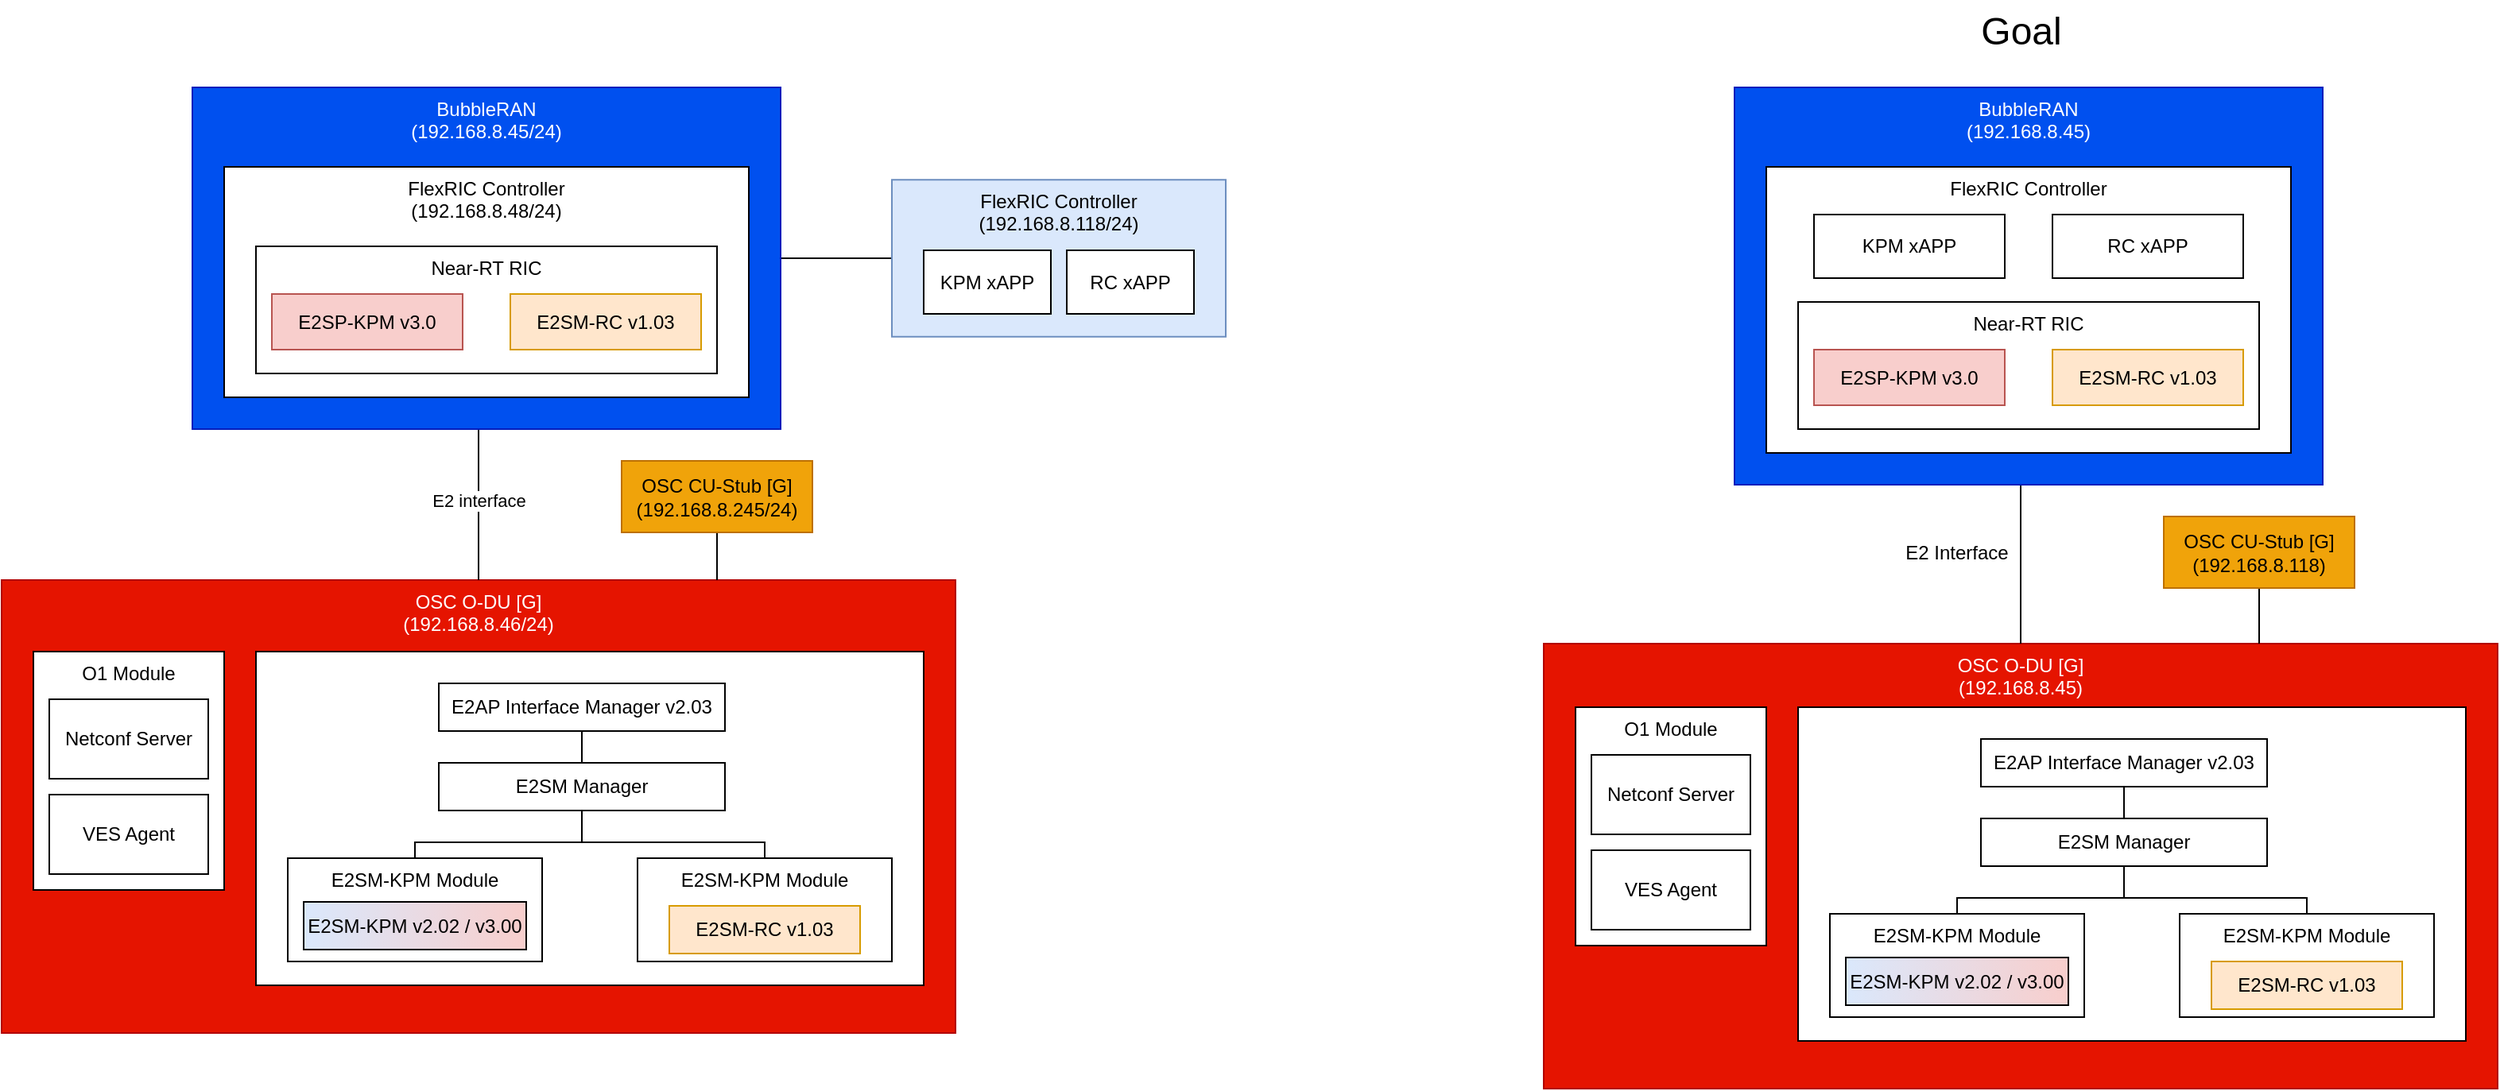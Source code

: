 <mxfile version="22.0.8" type="github" pages="4">
  <diagram name="Option 1" id="s59Q-w158SCySWScrCad">
    <mxGraphModel dx="1235" dy="685" grid="1" gridSize="10" guides="1" tooltips="1" connect="1" arrows="1" fold="1" page="1" pageScale="1" pageWidth="850" pageHeight="1100" math="0" shadow="0">
      <root>
        <mxCell id="zjvszuKnY3uwTeaeMW8j-0" />
        <mxCell id="zjvszuKnY3uwTeaeMW8j-1" parent="zjvszuKnY3uwTeaeMW8j-0" />
        <mxCell id="ih0XG9cOAy8pQyRao4BD-30" style="edgeStyle=orthogonalEdgeStyle;rounded=0;orthogonalLoop=1;jettySize=auto;html=1;entryX=1;entryY=0.5;entryDx=0;entryDy=0;endArrow=none;endFill=0;" parent="zjvszuKnY3uwTeaeMW8j-1" source="ih0XG9cOAy8pQyRao4BD-28" target="6quzkuUEPlF7q0RY0qUe-0" edge="1">
          <mxGeometry relative="1" as="geometry" />
        </mxCell>
        <mxCell id="ih0XG9cOAy8pQyRao4BD-28" value="FlexRIC Controller&lt;br&gt;(192.168.8.118/24)" style="rounded=0;whiteSpace=wrap;html=1;fillColor=#dae8fc;strokeColor=#6c8ebf;verticalAlign=top;" parent="zjvszuKnY3uwTeaeMW8j-1" vertex="1">
          <mxGeometry x="600" y="118.13" width="210" height="98.75" as="geometry" />
        </mxCell>
        <mxCell id="zjvszuKnY3uwTeaeMW8j-32" value="OSC O-DU [G]&lt;br&gt;(192.168.8.46/24)" style="rounded=0;whiteSpace=wrap;html=1;verticalAlign=top;fillColor=#e51400;fontColor=#ffffff;strokeColor=#B20000;" parent="zjvszuKnY3uwTeaeMW8j-1" vertex="1">
          <mxGeometry x="40" y="370" width="600" height="285" as="geometry" />
        </mxCell>
        <mxCell id="zjvszuKnY3uwTeaeMW8j-33" value="O1 Module" style="rounded=0;whiteSpace=wrap;html=1;verticalAlign=top;" parent="zjvszuKnY3uwTeaeMW8j-1" vertex="1">
          <mxGeometry x="60" y="415" width="120" height="150" as="geometry" />
        </mxCell>
        <mxCell id="zjvszuKnY3uwTeaeMW8j-34" value="Netconf Server" style="rounded=0;whiteSpace=wrap;html=1;" parent="zjvszuKnY3uwTeaeMW8j-1" vertex="1">
          <mxGeometry x="70" y="445" width="100" height="50" as="geometry" />
        </mxCell>
        <mxCell id="zjvszuKnY3uwTeaeMW8j-35" value="VES Agent" style="rounded=0;whiteSpace=wrap;html=1;" parent="zjvszuKnY3uwTeaeMW8j-1" vertex="1">
          <mxGeometry x="70" y="505" width="100" height="50" as="geometry" />
        </mxCell>
        <mxCell id="zjvszuKnY3uwTeaeMW8j-36" value="" style="rounded=0;whiteSpace=wrap;html=1;" parent="zjvszuKnY3uwTeaeMW8j-1" vertex="1">
          <mxGeometry x="200" y="415" width="420" height="210" as="geometry" />
        </mxCell>
        <mxCell id="zjvszuKnY3uwTeaeMW8j-37" style="edgeStyle=orthogonalEdgeStyle;rounded=0;orthogonalLoop=1;jettySize=auto;html=1;entryX=0.5;entryY=0;entryDx=0;entryDy=0;endArrow=none;endFill=0;" parent="zjvszuKnY3uwTeaeMW8j-1" source="zjvszuKnY3uwTeaeMW8j-38" target="zjvszuKnY3uwTeaeMW8j-41" edge="1">
          <mxGeometry relative="1" as="geometry" />
        </mxCell>
        <mxCell id="zjvszuKnY3uwTeaeMW8j-38" value="E2AP Interface Manager v2.03" style="rounded=0;whiteSpace=wrap;html=1;" parent="zjvszuKnY3uwTeaeMW8j-1" vertex="1">
          <mxGeometry x="315" y="435" width="180" height="30" as="geometry" />
        </mxCell>
        <mxCell id="zjvszuKnY3uwTeaeMW8j-39" style="edgeStyle=orthogonalEdgeStyle;rounded=0;orthogonalLoop=1;jettySize=auto;html=1;endArrow=none;endFill=0;" parent="zjvszuKnY3uwTeaeMW8j-1" source="zjvszuKnY3uwTeaeMW8j-41" target="zjvszuKnY3uwTeaeMW8j-43" edge="1">
          <mxGeometry relative="1" as="geometry" />
        </mxCell>
        <mxCell id="zjvszuKnY3uwTeaeMW8j-40" style="edgeStyle=orthogonalEdgeStyle;rounded=0;orthogonalLoop=1;jettySize=auto;html=1;endArrow=none;endFill=0;" parent="zjvszuKnY3uwTeaeMW8j-1" source="zjvszuKnY3uwTeaeMW8j-41" target="zjvszuKnY3uwTeaeMW8j-45" edge="1">
          <mxGeometry relative="1" as="geometry">
            <Array as="points">
              <mxPoint x="405" y="535" />
              <mxPoint x="520" y="535" />
            </Array>
          </mxGeometry>
        </mxCell>
        <mxCell id="zjvszuKnY3uwTeaeMW8j-41" value="E2SM Manager" style="rounded=0;whiteSpace=wrap;html=1;" parent="zjvszuKnY3uwTeaeMW8j-1" vertex="1">
          <mxGeometry x="315" y="485" width="180" height="30" as="geometry" />
        </mxCell>
        <mxCell id="zjvszuKnY3uwTeaeMW8j-42" value="" style="group" parent="zjvszuKnY3uwTeaeMW8j-1" vertex="1" connectable="0">
          <mxGeometry x="220" y="545" width="160" height="65" as="geometry" />
        </mxCell>
        <mxCell id="zjvszuKnY3uwTeaeMW8j-43" value="E2SM-KPM Module" style="rounded=0;whiteSpace=wrap;html=1;verticalAlign=top;" parent="zjvszuKnY3uwTeaeMW8j-42" vertex="1">
          <mxGeometry width="160" height="65" as="geometry" />
        </mxCell>
        <mxCell id="zjvszuKnY3uwTeaeMW8j-44" value="E2SM-KPM v2.02 / v3.00" style="rounded=0;whiteSpace=wrap;html=1;gradientColor=#DAE8FC;gradientDirection=west;fillColor=#F8CECC;" parent="zjvszuKnY3uwTeaeMW8j-42" vertex="1">
          <mxGeometry x="10" y="27.5" width="140" height="30" as="geometry" />
        </mxCell>
        <mxCell id="zjvszuKnY3uwTeaeMW8j-45" value="E2SM-KPM Module" style="rounded=0;whiteSpace=wrap;html=1;verticalAlign=top;" parent="zjvszuKnY3uwTeaeMW8j-1" vertex="1">
          <mxGeometry x="440" y="545" width="160" height="65" as="geometry" />
        </mxCell>
        <mxCell id="zjvszuKnY3uwTeaeMW8j-46" value="E2SM-RC v1.03" style="rounded=0;whiteSpace=wrap;html=1;fillColor=#ffe6cc;strokeColor=#d79b00;" parent="zjvszuKnY3uwTeaeMW8j-1" vertex="1">
          <mxGeometry x="460" y="575" width="120" height="30" as="geometry" />
        </mxCell>
        <mxCell id="zjvszuKnY3uwTeaeMW8j-47" style="edgeStyle=orthogonalEdgeStyle;rounded=0;orthogonalLoop=1;jettySize=auto;html=1;entryX=0.75;entryY=0;entryDx=0;entryDy=0;endArrow=none;endFill=0;" parent="zjvszuKnY3uwTeaeMW8j-1" source="zjvszuKnY3uwTeaeMW8j-48" target="zjvszuKnY3uwTeaeMW8j-32" edge="1">
          <mxGeometry relative="1" as="geometry" />
        </mxCell>
        <mxCell id="zjvszuKnY3uwTeaeMW8j-48" value="OSC CU-Stub [G]&lt;br&gt;(192.168.8.245/24)" style="rounded=0;whiteSpace=wrap;html=1;fillColor=#f0a30a;fontColor=#000000;strokeColor=#BD7000;" parent="zjvszuKnY3uwTeaeMW8j-1" vertex="1">
          <mxGeometry x="430" y="295" width="120" height="45" as="geometry" />
        </mxCell>
        <mxCell id="zjvszuKnY3uwTeaeMW8j-49" value="E2 interface" style="edgeStyle=orthogonalEdgeStyle;rounded=0;orthogonalLoop=1;jettySize=auto;html=1;endArrow=none;endFill=0;jumpStyle=arc;exitX=0.5;exitY=1;exitDx=0;exitDy=0;" parent="zjvszuKnY3uwTeaeMW8j-1" source="6quzkuUEPlF7q0RY0qUe-0" target="zjvszuKnY3uwTeaeMW8j-32" edge="1">
          <mxGeometry relative="1" as="geometry">
            <mxPoint x="340" y="275" as="sourcePoint" />
            <Array as="points">
              <mxPoint x="340" y="275" />
            </Array>
          </mxGeometry>
        </mxCell>
        <mxCell id="6quzkuUEPlF7q0RY0qUe-0" value="BubbleRAN &lt;br&gt;(192.168.8.45/24)" style="rounded=0;whiteSpace=wrap;html=1;verticalAlign=top;fillColor=#0050ef;fontColor=#ffffff;strokeColor=#001DBC;" parent="zjvszuKnY3uwTeaeMW8j-1" vertex="1">
          <mxGeometry x="160" y="60" width="370" height="215" as="geometry" />
        </mxCell>
        <mxCell id="6quzkuUEPlF7q0RY0qUe-1" value="FlexRIC Controller &lt;br&gt;(192.168.8.48/24)" style="rounded=0;whiteSpace=wrap;html=1;verticalAlign=top;" parent="zjvszuKnY3uwTeaeMW8j-1" vertex="1">
          <mxGeometry x="180" y="110" width="330" height="145" as="geometry" />
        </mxCell>
        <mxCell id="6quzkuUEPlF7q0RY0qUe-2" value="KPM xAPP" style="rounded=0;whiteSpace=wrap;html=1;" parent="zjvszuKnY3uwTeaeMW8j-1" vertex="1">
          <mxGeometry x="620" y="162.5" width="80" height="40" as="geometry" />
        </mxCell>
        <mxCell id="6quzkuUEPlF7q0RY0qUe-3" value="RC xAPP" style="rounded=0;whiteSpace=wrap;html=1;" parent="zjvszuKnY3uwTeaeMW8j-1" vertex="1">
          <mxGeometry x="710" y="162.5" width="80" height="40" as="geometry" />
        </mxCell>
        <mxCell id="6quzkuUEPlF7q0RY0qUe-4" value="Near-RT RIC" style="rounded=0;whiteSpace=wrap;html=1;verticalAlign=top;" parent="zjvszuKnY3uwTeaeMW8j-1" vertex="1">
          <mxGeometry x="200" y="160" width="290" height="80" as="geometry" />
        </mxCell>
        <mxCell id="6quzkuUEPlF7q0RY0qUe-5" value="E2SP-KPM v3.0" style="rounded=0;whiteSpace=wrap;html=1;fillColor=#f8cecc;strokeColor=#b85450;" parent="zjvszuKnY3uwTeaeMW8j-1" vertex="1">
          <mxGeometry x="210" y="190" width="120" height="35" as="geometry" />
        </mxCell>
        <mxCell id="6quzkuUEPlF7q0RY0qUe-6" value="E2SM-RC v1.03" style="rounded=0;whiteSpace=wrap;html=1;fillColor=#ffe6cc;strokeColor=#d79b00;" parent="zjvszuKnY3uwTeaeMW8j-1" vertex="1">
          <mxGeometry x="360" y="190" width="120" height="35" as="geometry" />
        </mxCell>
        <mxCell id="6quzkuUEPlF7q0RY0qUe-7" style="edgeStyle=orthogonalEdgeStyle;rounded=0;orthogonalLoop=1;jettySize=auto;html=1;exitX=0.5;exitY=1;exitDx=0;exitDy=0;" parent="zjvszuKnY3uwTeaeMW8j-1" source="6quzkuUEPlF7q0RY0qUe-1" target="6quzkuUEPlF7q0RY0qUe-1" edge="1">
          <mxGeometry relative="1" as="geometry" />
        </mxCell>
        <mxCell id="ih0XG9cOAy8pQyRao4BD-0" value="OSC O-DU [G]&lt;br&gt;(192.168.8.45)" style="rounded=0;whiteSpace=wrap;html=1;verticalAlign=top;fillColor=#e51400;fontColor=#ffffff;strokeColor=#B20000;" parent="zjvszuKnY3uwTeaeMW8j-1" vertex="1">
          <mxGeometry x="1010" y="410" width="600" height="280" as="geometry" />
        </mxCell>
        <mxCell id="ih0XG9cOAy8pQyRao4BD-1" value="O1 Module" style="rounded=0;whiteSpace=wrap;html=1;verticalAlign=top;" parent="zjvszuKnY3uwTeaeMW8j-1" vertex="1">
          <mxGeometry x="1030" y="450" width="120" height="150" as="geometry" />
        </mxCell>
        <mxCell id="ih0XG9cOAy8pQyRao4BD-2" value="Netconf Server" style="rounded=0;whiteSpace=wrap;html=1;" parent="zjvszuKnY3uwTeaeMW8j-1" vertex="1">
          <mxGeometry x="1040" y="480" width="100" height="50" as="geometry" />
        </mxCell>
        <mxCell id="ih0XG9cOAy8pQyRao4BD-3" value="VES Agent" style="rounded=0;whiteSpace=wrap;html=1;" parent="zjvszuKnY3uwTeaeMW8j-1" vertex="1">
          <mxGeometry x="1040" y="540" width="100" height="50" as="geometry" />
        </mxCell>
        <mxCell id="ih0XG9cOAy8pQyRao4BD-4" value="" style="rounded=0;whiteSpace=wrap;html=1;" parent="zjvszuKnY3uwTeaeMW8j-1" vertex="1">
          <mxGeometry x="1170" y="450" width="420" height="210" as="geometry" />
        </mxCell>
        <mxCell id="ih0XG9cOAy8pQyRao4BD-5" style="edgeStyle=orthogonalEdgeStyle;rounded=0;orthogonalLoop=1;jettySize=auto;html=1;entryX=0.5;entryY=0;entryDx=0;entryDy=0;endArrow=none;endFill=0;" parent="zjvszuKnY3uwTeaeMW8j-1" source="ih0XG9cOAy8pQyRao4BD-6" target="ih0XG9cOAy8pQyRao4BD-9" edge="1">
          <mxGeometry relative="1" as="geometry" />
        </mxCell>
        <mxCell id="ih0XG9cOAy8pQyRao4BD-6" value="E2AP Interface Manager v2.03" style="rounded=0;whiteSpace=wrap;html=1;" parent="zjvszuKnY3uwTeaeMW8j-1" vertex="1">
          <mxGeometry x="1285" y="470" width="180" height="30" as="geometry" />
        </mxCell>
        <mxCell id="ih0XG9cOAy8pQyRao4BD-7" style="edgeStyle=orthogonalEdgeStyle;rounded=0;orthogonalLoop=1;jettySize=auto;html=1;endArrow=none;endFill=0;" parent="zjvszuKnY3uwTeaeMW8j-1" source="ih0XG9cOAy8pQyRao4BD-9" target="ih0XG9cOAy8pQyRao4BD-11" edge="1">
          <mxGeometry relative="1" as="geometry" />
        </mxCell>
        <mxCell id="ih0XG9cOAy8pQyRao4BD-8" style="edgeStyle=orthogonalEdgeStyle;rounded=0;orthogonalLoop=1;jettySize=auto;html=1;endArrow=none;endFill=0;" parent="zjvszuKnY3uwTeaeMW8j-1" source="ih0XG9cOAy8pQyRao4BD-9" target="ih0XG9cOAy8pQyRao4BD-13" edge="1">
          <mxGeometry relative="1" as="geometry">
            <Array as="points">
              <mxPoint x="1375" y="570" />
              <mxPoint x="1490" y="570" />
            </Array>
          </mxGeometry>
        </mxCell>
        <mxCell id="ih0XG9cOAy8pQyRao4BD-9" value="E2SM Manager" style="rounded=0;whiteSpace=wrap;html=1;" parent="zjvszuKnY3uwTeaeMW8j-1" vertex="1">
          <mxGeometry x="1285" y="520" width="180" height="30" as="geometry" />
        </mxCell>
        <mxCell id="ih0XG9cOAy8pQyRao4BD-10" value="" style="group" parent="zjvszuKnY3uwTeaeMW8j-1" vertex="1" connectable="0">
          <mxGeometry x="1190" y="580" width="160" height="65" as="geometry" />
        </mxCell>
        <mxCell id="ih0XG9cOAy8pQyRao4BD-11" value="E2SM-KPM Module" style="rounded=0;whiteSpace=wrap;html=1;verticalAlign=top;" parent="ih0XG9cOAy8pQyRao4BD-10" vertex="1">
          <mxGeometry width="160" height="65" as="geometry" />
        </mxCell>
        <mxCell id="ih0XG9cOAy8pQyRao4BD-12" value="E2SM-KPM v2.02 / v3.00" style="rounded=0;whiteSpace=wrap;html=1;gradientColor=#DAE8FC;gradientDirection=west;fillColor=#F8CECC;" parent="ih0XG9cOAy8pQyRao4BD-10" vertex="1">
          <mxGeometry x="10" y="27.5" width="140" height="30" as="geometry" />
        </mxCell>
        <mxCell id="ih0XG9cOAy8pQyRao4BD-13" value="E2SM-KPM Module" style="rounded=0;whiteSpace=wrap;html=1;verticalAlign=top;" parent="zjvszuKnY3uwTeaeMW8j-1" vertex="1">
          <mxGeometry x="1410" y="580" width="160" height="65" as="geometry" />
        </mxCell>
        <mxCell id="ih0XG9cOAy8pQyRao4BD-14" value="E2SM-RC v1.03" style="rounded=0;whiteSpace=wrap;html=1;fillColor=#ffe6cc;strokeColor=#d79b00;" parent="zjvszuKnY3uwTeaeMW8j-1" vertex="1">
          <mxGeometry x="1430" y="610" width="120" height="30" as="geometry" />
        </mxCell>
        <mxCell id="ih0XG9cOAy8pQyRao4BD-15" style="edgeStyle=orthogonalEdgeStyle;rounded=0;orthogonalLoop=1;jettySize=auto;html=1;entryX=0.75;entryY=0;entryDx=0;entryDy=0;endArrow=none;endFill=0;" parent="zjvszuKnY3uwTeaeMW8j-1" source="ih0XG9cOAy8pQyRao4BD-16" target="ih0XG9cOAy8pQyRao4BD-0" edge="1">
          <mxGeometry relative="1" as="geometry" />
        </mxCell>
        <mxCell id="ih0XG9cOAy8pQyRao4BD-16" value="OSC CU-Stub [G]&lt;br&gt;(192.168.8.118)" style="rounded=0;whiteSpace=wrap;html=1;fillColor=#f0a30a;fontColor=#000000;strokeColor=#BD7000;" parent="zjvszuKnY3uwTeaeMW8j-1" vertex="1">
          <mxGeometry x="1400" y="330" width="120" height="45" as="geometry" />
        </mxCell>
        <mxCell id="ih0XG9cOAy8pQyRao4BD-17" style="edgeStyle=orthogonalEdgeStyle;rounded=0;orthogonalLoop=1;jettySize=auto;html=1;endArrow=none;endFill=0;jumpStyle=arc;exitX=0.5;exitY=1;exitDx=0;exitDy=0;" parent="zjvszuKnY3uwTeaeMW8j-1" source="ih0XG9cOAy8pQyRao4BD-19" target="ih0XG9cOAy8pQyRao4BD-0" edge="1">
          <mxGeometry relative="1" as="geometry">
            <mxPoint x="1310" y="310" as="sourcePoint" />
            <Array as="points">
              <mxPoint x="1310" y="310" />
            </Array>
          </mxGeometry>
        </mxCell>
        <mxCell id="ih0XG9cOAy8pQyRao4BD-18" value="E2 Interface" style="text;html=1;strokeColor=none;fillColor=none;align=center;verticalAlign=middle;whiteSpace=wrap;rounded=0;" parent="zjvszuKnY3uwTeaeMW8j-1" vertex="1">
          <mxGeometry x="1215" y="337.5" width="110" height="30" as="geometry" />
        </mxCell>
        <mxCell id="ih0XG9cOAy8pQyRao4BD-19" value="BubbleRAN&lt;br&gt;(192.168.8.45)" style="rounded=0;whiteSpace=wrap;html=1;verticalAlign=top;fillColor=#0050ef;fontColor=#ffffff;strokeColor=#001DBC;" parent="zjvszuKnY3uwTeaeMW8j-1" vertex="1">
          <mxGeometry x="1130" y="60" width="370" height="250" as="geometry" />
        </mxCell>
        <mxCell id="ih0XG9cOAy8pQyRao4BD-20" value="FlexRIC Controller" style="rounded=0;whiteSpace=wrap;html=1;verticalAlign=top;" parent="zjvszuKnY3uwTeaeMW8j-1" vertex="1">
          <mxGeometry x="1150" y="110" width="330" height="180" as="geometry" />
        </mxCell>
        <mxCell id="ih0XG9cOAy8pQyRao4BD-21" value="KPM xAPP" style="rounded=0;whiteSpace=wrap;html=1;" parent="zjvszuKnY3uwTeaeMW8j-1" vertex="1">
          <mxGeometry x="1180" y="140" width="120" height="40" as="geometry" />
        </mxCell>
        <mxCell id="ih0XG9cOAy8pQyRao4BD-22" value="RC xAPP" style="rounded=0;whiteSpace=wrap;html=1;" parent="zjvszuKnY3uwTeaeMW8j-1" vertex="1">
          <mxGeometry x="1330" y="140" width="120" height="40" as="geometry" />
        </mxCell>
        <mxCell id="ih0XG9cOAy8pQyRao4BD-23" value="Near-RT RIC" style="rounded=0;whiteSpace=wrap;html=1;verticalAlign=top;" parent="zjvszuKnY3uwTeaeMW8j-1" vertex="1">
          <mxGeometry x="1170" y="195" width="290" height="80" as="geometry" />
        </mxCell>
        <mxCell id="ih0XG9cOAy8pQyRao4BD-24" value="E2SP-KPM v3.0" style="rounded=0;whiteSpace=wrap;html=1;fillColor=#f8cecc;strokeColor=#b85450;" parent="zjvszuKnY3uwTeaeMW8j-1" vertex="1">
          <mxGeometry x="1180" y="225" width="120" height="35" as="geometry" />
        </mxCell>
        <mxCell id="ih0XG9cOAy8pQyRao4BD-25" value="E2SM-RC v1.03" style="rounded=0;whiteSpace=wrap;html=1;fillColor=#ffe6cc;strokeColor=#d79b00;" parent="zjvszuKnY3uwTeaeMW8j-1" vertex="1">
          <mxGeometry x="1330" y="225" width="120" height="35" as="geometry" />
        </mxCell>
        <mxCell id="ih0XG9cOAy8pQyRao4BD-26" style="edgeStyle=orthogonalEdgeStyle;rounded=0;orthogonalLoop=1;jettySize=auto;html=1;exitX=0.5;exitY=1;exitDx=0;exitDy=0;" parent="zjvszuKnY3uwTeaeMW8j-1" source="ih0XG9cOAy8pQyRao4BD-20" target="ih0XG9cOAy8pQyRao4BD-20" edge="1">
          <mxGeometry relative="1" as="geometry" />
        </mxCell>
        <mxCell id="ih0XG9cOAy8pQyRao4BD-27" value="&lt;font style=&quot;font-size: 24px;&quot;&gt;Goal&lt;/font&gt;" style="text;html=1;align=center;verticalAlign=middle;resizable=0;points=[];autosize=1;strokeColor=none;fillColor=none;" parent="zjvszuKnY3uwTeaeMW8j-1" vertex="1">
          <mxGeometry x="1275" y="5" width="70" height="40" as="geometry" />
        </mxCell>
      </root>
    </mxGraphModel>
  </diagram>
  <diagram name="Option 2" id="tCfgE7BR6PGSNtpNqZTy">
    <mxGraphModel dx="1247" dy="665" grid="1" gridSize="10" guides="1" tooltips="1" connect="1" arrows="1" fold="1" page="1" pageScale="1" pageWidth="850" pageHeight="1100" math="0" shadow="0">
      <root>
        <mxCell id="4ySPWQuoWYqf-f-CI60a-0" />
        <mxCell id="4ySPWQuoWYqf-f-CI60a-1" parent="4ySPWQuoWYqf-f-CI60a-0" />
        <mxCell id="4ySPWQuoWYqf-f-CI60a-2" value="OAI gNB" style="rounded=0;whiteSpace=wrap;html=1;verticalAlign=top;" vertex="1" parent="4ySPWQuoWYqf-f-CI60a-1">
          <mxGeometry x="285" y="380" width="150" height="190" as="geometry" />
        </mxCell>
        <mxCell id="4ySPWQuoWYqf-f-CI60a-3" style="edgeStyle=orthogonalEdgeStyle;rounded=0;orthogonalLoop=1;jettySize=auto;html=1;endArrow=none;endFill=0;" edge="1" parent="4ySPWQuoWYqf-f-CI60a-1" source="4ySPWQuoWYqf-f-CI60a-4" target="4ySPWQuoWYqf-f-CI60a-5">
          <mxGeometry relative="1" as="geometry" />
        </mxCell>
        <mxCell id="4ySPWQuoWYqf-f-CI60a-4" value="OAI DU" style="rounded=0;whiteSpace=wrap;html=1;" vertex="1" parent="4ySPWQuoWYqf-f-CI60a-1">
          <mxGeometry x="300" y="490" width="120" height="60" as="geometry" />
        </mxCell>
        <mxCell id="4ySPWQuoWYqf-f-CI60a-5" value="OAI CU" style="rounded=0;whiteSpace=wrap;html=1;" vertex="1" parent="4ySPWQuoWYqf-f-CI60a-1">
          <mxGeometry x="300" y="410" width="120" height="60" as="geometry" />
        </mxCell>
        <mxCell id="4ySPWQuoWYqf-f-CI60a-7" style="edgeStyle=orthogonalEdgeStyle;rounded=0;orthogonalLoop=1;jettySize=auto;html=1;endArrow=none;endFill=0;jumpStyle=arc;" edge="1" parent="4ySPWQuoWYqf-f-CI60a-1" source="4ySPWQuoWYqf-f-CI60a-8" target="4ySPWQuoWYqf-f-CI60a-2">
          <mxGeometry relative="1" as="geometry">
            <Array as="points">
              <mxPoint x="360" y="300" />
              <mxPoint x="360" y="300" />
            </Array>
          </mxGeometry>
        </mxCell>
        <mxCell id="4ySPWQuoWYqf-f-CI60a-8" value="OSC Near-RT RIC [F]" style="rounded=0;whiteSpace=wrap;html=1;verticalAlign=top;fillColor=#fff2cc;strokeColor=#d6b656;" vertex="1" parent="4ySPWQuoWYqf-f-CI60a-1">
          <mxGeometry x="50" y="80" width="620" height="230" as="geometry" />
        </mxCell>
        <mxCell id="4ySPWQuoWYqf-f-CI60a-9" value="Slice xApp" style="rounded=0;whiteSpace=wrap;html=1;verticalAlign=top;" vertex="1" parent="4ySPWQuoWYqf-f-CI60a-1">
          <mxGeometry x="370" y="120" width="130" height="80" as="geometry" />
        </mxCell>
        <mxCell id="4ySPWQuoWYqf-f-CI60a-10" value="" style="group" vertex="1" connectable="0" parent="4ySPWQuoWYqf-f-CI60a-1">
          <mxGeometry x="70" y="120" width="130" height="80" as="geometry" />
        </mxCell>
        <mxCell id="4ySPWQuoWYqf-f-CI60a-11" value="KPIMON-GO xApp" style="rounded=0;whiteSpace=wrap;html=1;verticalAlign=top;" vertex="1" parent="4ySPWQuoWYqf-f-CI60a-10">
          <mxGeometry width="130" height="80" as="geometry" />
        </mxCell>
        <mxCell id="4ySPWQuoWYqf-f-CI60a-12" value="E2SP-KPM v2.02" style="rounded=0;whiteSpace=wrap;html=1;fillColor=#dae8fc;strokeColor=#6c8ebf;" vertex="1" parent="4ySPWQuoWYqf-f-CI60a-10">
          <mxGeometry x="5" y="30" width="120" height="40" as="geometry" />
        </mxCell>
        <mxCell id="4ySPWQuoWYqf-f-CI60a-13" value="" style="group" vertex="1" connectable="0" parent="4ySPWQuoWYqf-f-CI60a-1">
          <mxGeometry x="220" y="120" width="130" height="80" as="geometry" />
        </mxCell>
        <mxCell id="4ySPWQuoWYqf-f-CI60a-14" value="KPM xApp" style="rounded=0;whiteSpace=wrap;html=1;verticalAlign=top;" vertex="1" parent="4ySPWQuoWYqf-f-CI60a-13">
          <mxGeometry width="130" height="80" as="geometry" />
        </mxCell>
        <mxCell id="4ySPWQuoWYqf-f-CI60a-15" value="E2SP-KPM v2.02" style="rounded=0;whiteSpace=wrap;html=1;fillColor=#dae8fc;strokeColor=#6c8ebf;" vertex="1" parent="4ySPWQuoWYqf-f-CI60a-13">
          <mxGeometry x="5" y="30" width="120" height="40" as="geometry" />
        </mxCell>
        <mxCell id="4ySPWQuoWYqf-f-CI60a-16" value="" style="group" vertex="1" connectable="0" parent="4ySPWQuoWYqf-f-CI60a-1">
          <mxGeometry x="520" y="120" width="130" height="80" as="geometry" />
        </mxCell>
        <mxCell id="4ySPWQuoWYqf-f-CI60a-17" value="RC xApp" style="rounded=0;whiteSpace=wrap;html=1;verticalAlign=top;" vertex="1" parent="4ySPWQuoWYqf-f-CI60a-16">
          <mxGeometry width="130" height="80" as="geometry" />
        </mxCell>
        <mxCell id="4ySPWQuoWYqf-f-CI60a-18" value="E2SM-RC v1.03" style="rounded=0;whiteSpace=wrap;html=1;fillColor=#ffe6cc;strokeColor=#d79b00;" vertex="1" parent="4ySPWQuoWYqf-f-CI60a-16">
          <mxGeometry x="5" y="30" width="120" height="40" as="geometry" />
        </mxCell>
        <mxCell id="4ySPWQuoWYqf-f-CI60a-26" value="Near-RT RIC Platform" style="rounded=0;whiteSpace=wrap;html=1;verticalAlign=top;" vertex="1" parent="4ySPWQuoWYqf-f-CI60a-1">
          <mxGeometry x="70" y="230" width="580" height="60" as="geometry" />
        </mxCell>
        <mxCell id="4ySPWQuoWYqf-f-CI60a-27" value="InfluxDB" style="rounded=0;whiteSpace=wrap;html=1;" vertex="1" parent="4ySPWQuoWYqf-f-CI60a-1">
          <mxGeometry x="95" y="240" width="80" height="40" as="geometry" />
        </mxCell>
        <mxCell id="4ySPWQuoWYqf-f-CI60a-28" style="edgeStyle=orthogonalEdgeStyle;rounded=0;orthogonalLoop=1;jettySize=auto;html=1;entryX=0.112;entryY=0.01;entryDx=0;entryDy=0;entryPerimeter=0;endArrow=none;endFill=0;" edge="1" parent="4ySPWQuoWYqf-f-CI60a-1" source="4ySPWQuoWYqf-f-CI60a-11" target="4ySPWQuoWYqf-f-CI60a-26">
          <mxGeometry relative="1" as="geometry" />
        </mxCell>
        <mxCell id="4ySPWQuoWYqf-f-CI60a-29" style="edgeStyle=orthogonalEdgeStyle;rounded=0;orthogonalLoop=1;jettySize=auto;html=1;entryX=0.371;entryY=0.004;entryDx=0;entryDy=0;entryPerimeter=0;endArrow=none;endFill=0;" edge="1" parent="4ySPWQuoWYqf-f-CI60a-1" source="4ySPWQuoWYqf-f-CI60a-14" target="4ySPWQuoWYqf-f-CI60a-26">
          <mxGeometry relative="1" as="geometry">
            <Array as="points" />
          </mxGeometry>
        </mxCell>
        <mxCell id="4ySPWQuoWYqf-f-CI60a-30" style="edgeStyle=orthogonalEdgeStyle;rounded=0;orthogonalLoop=1;jettySize=auto;html=1;endArrow=none;endFill=0;" edge="1" parent="4ySPWQuoWYqf-f-CI60a-1" source="4ySPWQuoWYqf-f-CI60a-9">
          <mxGeometry relative="1" as="geometry">
            <mxPoint x="435" y="230" as="targetPoint" />
            <Array as="points">
              <mxPoint x="435" y="230" />
            </Array>
          </mxGeometry>
        </mxCell>
        <mxCell id="4ySPWQuoWYqf-f-CI60a-31" style="edgeStyle=orthogonalEdgeStyle;rounded=0;orthogonalLoop=1;jettySize=auto;html=1;entryX=0.888;entryY=-0.008;entryDx=0;entryDy=0;entryPerimeter=0;endArrow=none;endFill=0;" edge="1" parent="4ySPWQuoWYqf-f-CI60a-1" source="4ySPWQuoWYqf-f-CI60a-17" target="4ySPWQuoWYqf-f-CI60a-26">
          <mxGeometry relative="1" as="geometry" />
        </mxCell>
        <mxCell id="4ySPWQuoWYqf-f-CI60a-47" style="edgeStyle=orthogonalEdgeStyle;rounded=0;orthogonalLoop=1;jettySize=auto;html=1;entryX=0.75;entryY=0;entryDx=0;entryDy=0;endArrow=none;endFill=0;" edge="1" parent="4ySPWQuoWYqf-f-CI60a-1" source="4ySPWQuoWYqf-f-CI60a-48">
          <mxGeometry relative="1" as="geometry">
            <mxPoint x="515" y="445" as="targetPoint" />
          </mxGeometry>
        </mxCell>
        <mxCell id="4ySPWQuoWYqf-f-CI60a-50" value="E2 Interface" style="text;html=1;strokeColor=none;fillColor=none;align=center;verticalAlign=middle;whiteSpace=wrap;rounded=0;" vertex="1" parent="4ySPWQuoWYqf-f-CI60a-1">
          <mxGeometry x="340" y="335" width="110" height="30" as="geometry" />
        </mxCell>
      </root>
    </mxGraphModel>
  </diagram>
  <diagram name="Final Goal" id="gCN4o6Veg4n1kq5N-5kR">
    <mxGraphModel dx="1434" dy="765" grid="1" gridSize="10" guides="1" tooltips="1" connect="1" arrows="1" fold="1" page="1" pageScale="1" pageWidth="850" pageHeight="1100" math="0" shadow="0">
      <root>
        <mxCell id="0" />
        <mxCell id="1" parent="0" />
        <mxCell id="XRGXcyckAtTecOZa3kos-3" value="OAI gNB" style="rounded=0;whiteSpace=wrap;html=1;verticalAlign=top;" parent="1" vertex="1">
          <mxGeometry x="830" y="440" width="150" height="210" as="geometry" />
        </mxCell>
        <mxCell id="XRGXcyckAtTecOZa3kos-4" style="edgeStyle=orthogonalEdgeStyle;rounded=0;orthogonalLoop=1;jettySize=auto;html=1;endArrow=none;endFill=0;" parent="1" source="XRGXcyckAtTecOZa3kos-1" target="XRGXcyckAtTecOZa3kos-2" edge="1">
          <mxGeometry relative="1" as="geometry" />
        </mxCell>
        <mxCell id="XRGXcyckAtTecOZa3kos-1" value="OAI DU" style="rounded=0;whiteSpace=wrap;html=1;" parent="1" vertex="1">
          <mxGeometry x="845" y="570" width="120" height="60" as="geometry" />
        </mxCell>
        <mxCell id="XRGXcyckAtTecOZa3kos-2" value="OAI CU" style="rounded=0;whiteSpace=wrap;html=1;" parent="1" vertex="1">
          <mxGeometry x="845" y="480" width="120" height="60" as="geometry" />
        </mxCell>
        <mxCell id="1UXzM20nikgGf2zpWay3-17" style="edgeStyle=orthogonalEdgeStyle;rounded=0;orthogonalLoop=1;jettySize=auto;html=1;endArrow=none;endFill=0;" parent="1" source="3vOwqqGTulnoMyiWmg79-8" target="3vOwqqGTulnoMyiWmg79-29" edge="1">
          <mxGeometry relative="1" as="geometry" />
        </mxCell>
        <mxCell id="1UXzM20nikgGf2zpWay3-21" style="edgeStyle=orthogonalEdgeStyle;rounded=0;orthogonalLoop=1;jettySize=auto;html=1;endArrow=none;endFill=0;jumpStyle=arc;" parent="1" source="3vOwqqGTulnoMyiWmg79-8" target="XRGXcyckAtTecOZa3kos-3" edge="1">
          <mxGeometry relative="1" as="geometry">
            <Array as="points">
              <mxPoint x="690" y="195" />
              <mxPoint x="690" y="360" />
              <mxPoint x="905" y="360" />
            </Array>
          </mxGeometry>
        </mxCell>
        <mxCell id="3vOwqqGTulnoMyiWmg79-8" value="OSC Near-RT RIC [F]" style="rounded=0;whiteSpace=wrap;html=1;verticalAlign=top;fillColor=#fff2cc;strokeColor=#d6b656;" parent="1" vertex="1">
          <mxGeometry x="50" y="40" width="620" height="230" as="geometry" />
        </mxCell>
        <mxCell id="3vOwqqGTulnoMyiWmg79-13" value="Slice xApp" style="rounded=0;whiteSpace=wrap;html=1;verticalAlign=top;" parent="1" vertex="1">
          <mxGeometry x="370" y="80" width="130" height="80" as="geometry" />
        </mxCell>
        <mxCell id="3vOwqqGTulnoMyiWmg79-16" value="" style="group" parent="1" vertex="1" connectable="0">
          <mxGeometry x="70" y="80" width="130" height="80" as="geometry" />
        </mxCell>
        <mxCell id="3vOwqqGTulnoMyiWmg79-9" value="KPIMON-GO xApp" style="rounded=0;whiteSpace=wrap;html=1;verticalAlign=top;" parent="3vOwqqGTulnoMyiWmg79-16" vertex="1">
          <mxGeometry width="130" height="80" as="geometry" />
        </mxCell>
        <mxCell id="3vOwqqGTulnoMyiWmg79-10" value="E2SP-KPM v2.02" style="rounded=0;whiteSpace=wrap;html=1;fillColor=#dae8fc;strokeColor=#6c8ebf;" parent="3vOwqqGTulnoMyiWmg79-16" vertex="1">
          <mxGeometry x="5" y="30" width="120" height="40" as="geometry" />
        </mxCell>
        <mxCell id="3vOwqqGTulnoMyiWmg79-17" value="" style="group" parent="1" vertex="1" connectable="0">
          <mxGeometry x="220" y="80" width="130" height="80" as="geometry" />
        </mxCell>
        <mxCell id="3vOwqqGTulnoMyiWmg79-11" value="KPM xApp" style="rounded=0;whiteSpace=wrap;html=1;verticalAlign=top;" parent="3vOwqqGTulnoMyiWmg79-17" vertex="1">
          <mxGeometry width="130" height="80" as="geometry" />
        </mxCell>
        <mxCell id="3vOwqqGTulnoMyiWmg79-12" value="E2SP-KPM v2.02" style="rounded=0;whiteSpace=wrap;html=1;fillColor=#dae8fc;strokeColor=#6c8ebf;" parent="3vOwqqGTulnoMyiWmg79-17" vertex="1">
          <mxGeometry x="5" y="30" width="120" height="40" as="geometry" />
        </mxCell>
        <mxCell id="3vOwqqGTulnoMyiWmg79-18" value="" style="group" parent="1" vertex="1" connectable="0">
          <mxGeometry x="520" y="80" width="130" height="80" as="geometry" />
        </mxCell>
        <mxCell id="3vOwqqGTulnoMyiWmg79-14" value="RC xApp" style="rounded=0;whiteSpace=wrap;html=1;verticalAlign=top;" parent="3vOwqqGTulnoMyiWmg79-18" vertex="1">
          <mxGeometry width="130" height="80" as="geometry" />
        </mxCell>
        <mxCell id="3vOwqqGTulnoMyiWmg79-15" value="E2SM-RC v1.03" style="rounded=0;whiteSpace=wrap;html=1;fillColor=#ffe6cc;strokeColor=#d79b00;" parent="3vOwqqGTulnoMyiWmg79-18" vertex="1">
          <mxGeometry x="5" y="30" width="120" height="40" as="geometry" />
        </mxCell>
        <mxCell id="3vOwqqGTulnoMyiWmg79-20" value="Near-RT RIC Platform" style="rounded=0;whiteSpace=wrap;html=1;verticalAlign=top;" parent="1" vertex="1">
          <mxGeometry x="70" y="190" width="580" height="60" as="geometry" />
        </mxCell>
        <mxCell id="3vOwqqGTulnoMyiWmg79-21" value="InfluxDB" style="rounded=0;whiteSpace=wrap;html=1;" parent="1" vertex="1">
          <mxGeometry x="95" y="200" width="80" height="40" as="geometry" />
        </mxCell>
        <mxCell id="3vOwqqGTulnoMyiWmg79-22" style="edgeStyle=orthogonalEdgeStyle;rounded=0;orthogonalLoop=1;jettySize=auto;html=1;entryX=0.112;entryY=0.01;entryDx=0;entryDy=0;entryPerimeter=0;endArrow=none;endFill=0;" parent="1" source="3vOwqqGTulnoMyiWmg79-9" target="3vOwqqGTulnoMyiWmg79-20" edge="1">
          <mxGeometry relative="1" as="geometry" />
        </mxCell>
        <mxCell id="3vOwqqGTulnoMyiWmg79-25" style="edgeStyle=orthogonalEdgeStyle;rounded=0;orthogonalLoop=1;jettySize=auto;html=1;entryX=0.371;entryY=0.004;entryDx=0;entryDy=0;entryPerimeter=0;endArrow=none;endFill=0;" parent="1" source="3vOwqqGTulnoMyiWmg79-11" target="3vOwqqGTulnoMyiWmg79-20" edge="1">
          <mxGeometry relative="1" as="geometry">
            <Array as="points" />
          </mxGeometry>
        </mxCell>
        <mxCell id="3vOwqqGTulnoMyiWmg79-26" style="edgeStyle=orthogonalEdgeStyle;rounded=0;orthogonalLoop=1;jettySize=auto;html=1;endArrow=none;endFill=0;" parent="1" source="3vOwqqGTulnoMyiWmg79-13" edge="1">
          <mxGeometry relative="1" as="geometry">
            <mxPoint x="435" y="190" as="targetPoint" />
            <Array as="points">
              <mxPoint x="435" y="190" />
            </Array>
          </mxGeometry>
        </mxCell>
        <mxCell id="3vOwqqGTulnoMyiWmg79-28" style="edgeStyle=orthogonalEdgeStyle;rounded=0;orthogonalLoop=1;jettySize=auto;html=1;entryX=0.888;entryY=-0.008;entryDx=0;entryDy=0;entryPerimeter=0;endArrow=none;endFill=0;" parent="1" source="3vOwqqGTulnoMyiWmg79-14" target="3vOwqqGTulnoMyiWmg79-20" edge="1">
          <mxGeometry relative="1" as="geometry" />
        </mxCell>
        <mxCell id="3vOwqqGTulnoMyiWmg79-29" value="OSC O-DU [G]" style="rounded=0;whiteSpace=wrap;html=1;verticalAlign=top;fillColor=#e51400;fontColor=#ffffff;strokeColor=#B20000;" parent="1" vertex="1">
          <mxGeometry x="50" y="390" width="620" height="280" as="geometry" />
        </mxCell>
        <mxCell id="3vOwqqGTulnoMyiWmg79-30" value="O1 Module" style="rounded=0;whiteSpace=wrap;html=1;verticalAlign=top;" parent="1" vertex="1">
          <mxGeometry x="70" y="430" width="120" height="150" as="geometry" />
        </mxCell>
        <mxCell id="3vOwqqGTulnoMyiWmg79-31" value="Netconf Server" style="rounded=0;whiteSpace=wrap;html=1;" parent="1" vertex="1">
          <mxGeometry x="80" y="460" width="100" height="50" as="geometry" />
        </mxCell>
        <mxCell id="3vOwqqGTulnoMyiWmg79-32" value="VES Agent" style="rounded=0;whiteSpace=wrap;html=1;" parent="1" vertex="1">
          <mxGeometry x="80" y="520" width="100" height="50" as="geometry" />
        </mxCell>
        <mxCell id="3vOwqqGTulnoMyiWmg79-33" value="" style="rounded=0;whiteSpace=wrap;html=1;" parent="1" vertex="1">
          <mxGeometry x="220" y="430" width="420" height="210" as="geometry" />
        </mxCell>
        <mxCell id="1UXzM20nikgGf2zpWay3-13" style="edgeStyle=orthogonalEdgeStyle;rounded=0;orthogonalLoop=1;jettySize=auto;html=1;entryX=0.5;entryY=0;entryDx=0;entryDy=0;endArrow=none;endFill=0;" parent="1" source="3vOwqqGTulnoMyiWmg79-34" target="1UXzM20nikgGf2zpWay3-1" edge="1">
          <mxGeometry relative="1" as="geometry" />
        </mxCell>
        <mxCell id="3vOwqqGTulnoMyiWmg79-34" value="E2AP Interface Manager v2.03" style="rounded=0;whiteSpace=wrap;html=1;" parent="1" vertex="1">
          <mxGeometry x="335" y="450" width="180" height="30" as="geometry" />
        </mxCell>
        <mxCell id="1UXzM20nikgGf2zpWay3-14" style="edgeStyle=orthogonalEdgeStyle;rounded=0;orthogonalLoop=1;jettySize=auto;html=1;endArrow=none;endFill=0;" parent="1" source="1UXzM20nikgGf2zpWay3-1" target="1UXzM20nikgGf2zpWay3-2" edge="1">
          <mxGeometry relative="1" as="geometry" />
        </mxCell>
        <mxCell id="1UXzM20nikgGf2zpWay3-15" style="edgeStyle=orthogonalEdgeStyle;rounded=0;orthogonalLoop=1;jettySize=auto;html=1;endArrow=none;endFill=0;" parent="1" source="1UXzM20nikgGf2zpWay3-1" target="1UXzM20nikgGf2zpWay3-10" edge="1">
          <mxGeometry relative="1" as="geometry">
            <Array as="points">
              <mxPoint x="425" y="550" />
              <mxPoint x="540" y="550" />
            </Array>
          </mxGeometry>
        </mxCell>
        <mxCell id="1UXzM20nikgGf2zpWay3-1" value="E2SM Manager" style="rounded=0;whiteSpace=wrap;html=1;" parent="1" vertex="1">
          <mxGeometry x="335" y="500" width="180" height="30" as="geometry" />
        </mxCell>
        <mxCell id="1UXzM20nikgGf2zpWay3-6" value="" style="group" parent="1" vertex="1" connectable="0">
          <mxGeometry x="240" y="560" width="160" height="65" as="geometry" />
        </mxCell>
        <mxCell id="1UXzM20nikgGf2zpWay3-2" value="E2SM-KPM Module" style="rounded=0;whiteSpace=wrap;html=1;verticalAlign=top;" parent="1UXzM20nikgGf2zpWay3-6" vertex="1">
          <mxGeometry width="160" height="65" as="geometry" />
        </mxCell>
        <mxCell id="1UXzM20nikgGf2zpWay3-3" value="E2SM-KPM v2.02 / v3.00" style="rounded=0;whiteSpace=wrap;html=1;gradientColor=#DAE8FC;gradientDirection=west;fillColor=#F8CECC;" parent="1UXzM20nikgGf2zpWay3-6" vertex="1">
          <mxGeometry x="10" y="27.5" width="140" height="30" as="geometry" />
        </mxCell>
        <mxCell id="1UXzM20nikgGf2zpWay3-10" value="E2SM-KPM Module" style="rounded=0;whiteSpace=wrap;html=1;verticalAlign=top;" parent="1" vertex="1">
          <mxGeometry x="460" y="560" width="160" height="65" as="geometry" />
        </mxCell>
        <mxCell id="1UXzM20nikgGf2zpWay3-12" value="E2SM-RC v1.03" style="rounded=0;whiteSpace=wrap;html=1;fillColor=#ffe6cc;strokeColor=#d79b00;" parent="1" vertex="1">
          <mxGeometry x="480" y="590" width="120" height="30" as="geometry" />
        </mxCell>
        <mxCell id="1UXzM20nikgGf2zpWay3-19" style="edgeStyle=orthogonalEdgeStyle;rounded=0;orthogonalLoop=1;jettySize=auto;html=1;entryX=0.75;entryY=0;entryDx=0;entryDy=0;endArrow=none;endFill=0;" parent="1" source="1UXzM20nikgGf2zpWay3-16" target="3vOwqqGTulnoMyiWmg79-29" edge="1">
          <mxGeometry relative="1" as="geometry" />
        </mxCell>
        <mxCell id="1UXzM20nikgGf2zpWay3-16" value="OSC CU-Stub [G]" style="rounded=0;whiteSpace=wrap;html=1;fillColor=#f0a30a;strokeColor=#BD7000;fontColor=#000000;" parent="1" vertex="1">
          <mxGeometry x="455" y="320" width="120" height="45" as="geometry" />
        </mxCell>
        <mxCell id="1UXzM20nikgGf2zpWay3-20" style="edgeStyle=orthogonalEdgeStyle;rounded=0;orthogonalLoop=1;jettySize=auto;html=1;endArrow=none;endFill=0;jumpStyle=arc;exitX=0.5;exitY=1;exitDx=0;exitDy=0;" parent="1" source="R0rqUHq_UJQzVdcRtYXt-1" target="3vOwqqGTulnoMyiWmg79-29" edge="1">
          <mxGeometry relative="1" as="geometry">
            <mxPoint x="925.037" y="310" as="sourcePoint" />
            <Array as="points">
              <mxPoint x="895" y="300" />
              <mxPoint x="360" y="300" />
            </Array>
          </mxGeometry>
        </mxCell>
        <mxCell id="1UXzM20nikgGf2zpWay3-22" value="E2 Interface" style="text;html=1;strokeColor=none;fillColor=none;align=center;verticalAlign=middle;whiteSpace=wrap;rounded=0;" parent="1" vertex="1">
          <mxGeometry x="345" y="270" width="110" height="30" as="geometry" />
        </mxCell>
        <mxCell id="R0rqUHq_UJQzVdcRtYXt-1" value="BubbleRAN" style="rounded=0;whiteSpace=wrap;html=1;verticalAlign=top;fillColor=#0050ef;fontColor=#ffffff;strokeColor=#001DBC;" parent="1" vertex="1">
          <mxGeometry x="710" y="40" width="370" height="230" as="geometry" />
        </mxCell>
        <mxCell id="R0rqUHq_UJQzVdcRtYXt-2" value="" style="group;verticalAlign=top;" parent="1" vertex="1" connectable="0">
          <mxGeometry x="770" y="80" width="350" height="250" as="geometry" />
        </mxCell>
        <mxCell id="R0rqUHq_UJQzVdcRtYXt-3" value="FlexRIC Controller" style="rounded=0;whiteSpace=wrap;html=1;verticalAlign=top;" parent="R0rqUHq_UJQzVdcRtYXt-2" vertex="1">
          <mxGeometry x="-40" y="-10" width="330" height="180" as="geometry" />
        </mxCell>
        <mxCell id="R0rqUHq_UJQzVdcRtYXt-4" value="KPM xAPP" style="rounded=0;whiteSpace=wrap;html=1;" parent="R0rqUHq_UJQzVdcRtYXt-2" vertex="1">
          <mxGeometry x="-10" y="20" width="120" height="40" as="geometry" />
        </mxCell>
        <mxCell id="R0rqUHq_UJQzVdcRtYXt-5" value="RC xAPP" style="rounded=0;whiteSpace=wrap;html=1;" parent="R0rqUHq_UJQzVdcRtYXt-2" vertex="1">
          <mxGeometry x="140" y="20" width="120" height="40" as="geometry" />
        </mxCell>
        <mxCell id="R0rqUHq_UJQzVdcRtYXt-6" value="Near-RT RIC" style="rounded=0;whiteSpace=wrap;html=1;verticalAlign=top;" parent="R0rqUHq_UJQzVdcRtYXt-2" vertex="1">
          <mxGeometry x="-20" y="75" width="290" height="80" as="geometry" />
        </mxCell>
        <mxCell id="R0rqUHq_UJQzVdcRtYXt-7" value="E2SP-KPM v3.0" style="rounded=0;whiteSpace=wrap;html=1;fillColor=#f8cecc;strokeColor=#b85450;" parent="R0rqUHq_UJQzVdcRtYXt-2" vertex="1">
          <mxGeometry x="-10" y="105" width="120" height="35" as="geometry" />
        </mxCell>
        <mxCell id="R0rqUHq_UJQzVdcRtYXt-8" value="E2SM-RC v1.03" style="rounded=0;whiteSpace=wrap;html=1;fillColor=#ffe6cc;strokeColor=#d79b00;" parent="R0rqUHq_UJQzVdcRtYXt-2" vertex="1">
          <mxGeometry x="140" y="105" width="120" height="35" as="geometry" />
        </mxCell>
        <mxCell id="R0rqUHq_UJQzVdcRtYXt-9" style="edgeStyle=orthogonalEdgeStyle;rounded=0;orthogonalLoop=1;jettySize=auto;html=1;exitX=0.5;exitY=1;exitDx=0;exitDy=0;" parent="R0rqUHq_UJQzVdcRtYXt-2" source="R0rqUHq_UJQzVdcRtYXt-3" target="R0rqUHq_UJQzVdcRtYXt-3" edge="1">
          <mxGeometry relative="1" as="geometry" />
        </mxCell>
      </root>
    </mxGraphModel>
  </diagram>
  <diagram id="laCTbezBnb6c5yVt8_ih" name="Page-4">
    <mxGraphModel dx="1687" dy="900" grid="1" gridSize="10" guides="1" tooltips="1" connect="1" arrows="1" fold="1" page="1" pageScale="1" pageWidth="850" pageHeight="1100" math="0" shadow="0">
      <root>
        <mxCell id="0" />
        <mxCell id="1" parent="0" />
        <mxCell id="F4cj3te9L4AVHNfqFEyp-26" value="" style="group" vertex="1" connectable="0" parent="1">
          <mxGeometry x="610" y="40.003" width="130" height="217.5" as="geometry" />
        </mxCell>
        <mxCell id="F4cj3te9L4AVHNfqFEyp-27" value="" style="rounded=0;whiteSpace=wrap;html=1;fillColor=#fff2cc;strokeColor=#d6b656;" vertex="1" parent="F4cj3te9L4AVHNfqFEyp-26">
          <mxGeometry width="120" height="200" as="geometry" />
        </mxCell>
        <mxCell id="F4cj3te9L4AVHNfqFEyp-28" value="&lt;b&gt;OSC Near-RT RIC&lt;/b&gt;" style="text;html=1;strokeColor=none;fillColor=none;align=center;verticalAlign=middle;whiteSpace=wrap;rounded=0;" vertex="1" parent="F4cj3te9L4AVHNfqFEyp-26">
          <mxGeometry width="120" height="36.25" as="geometry" />
        </mxCell>
        <mxCell id="F4cj3te9L4AVHNfqFEyp-29" style="edgeStyle=orthogonalEdgeStyle;rounded=0;orthogonalLoop=1;jettySize=auto;html=1;entryX=0.5;entryY=0;entryDx=0;entryDy=0;endArrow=none;endFill=0;" edge="1" parent="F4cj3te9L4AVHNfqFEyp-26" source="F4cj3te9L4AVHNfqFEyp-30" target="F4cj3te9L4AVHNfqFEyp-31">
          <mxGeometry relative="1" as="geometry" />
        </mxCell>
        <mxCell id="F4cj3te9L4AVHNfqFEyp-30" value="KPMv2&lt;br&gt;xApp" style="rounded=0;whiteSpace=wrap;html=1;" vertex="1" parent="F4cj3te9L4AVHNfqFEyp-26">
          <mxGeometry x="10" y="36.25" width="100" height="53.75" as="geometry" />
        </mxCell>
        <mxCell id="F4cj3te9L4AVHNfqFEyp-31" value="[F] Near-RT RIC&lt;br&gt;Platform&lt;br&gt;(192.168.8.228)" style="rounded=0;whiteSpace=wrap;html=1;" vertex="1" parent="F4cj3te9L4AVHNfqFEyp-26">
          <mxGeometry x="10" y="119.993" width="100" height="60.417" as="geometry" />
        </mxCell>
        <mxCell id="F4cj3te9L4AVHNfqFEyp-32" style="edgeStyle=orthogonalEdgeStyle;rounded=0;orthogonalLoop=1;jettySize=auto;html=1;exitX=0.5;exitY=1;exitDx=0;exitDy=0;" edge="1" parent="F4cj3te9L4AVHNfqFEyp-26" source="F4cj3te9L4AVHNfqFEyp-30" target="F4cj3te9L4AVHNfqFEyp-30">
          <mxGeometry relative="1" as="geometry" />
        </mxCell>
        <mxCell id="F4cj3te9L4AVHNfqFEyp-33" value="" style="group" vertex="1" connectable="0" parent="1">
          <mxGeometry x="125" y="30" width="410" height="290" as="geometry" />
        </mxCell>
        <mxCell id="F4cj3te9L4AVHNfqFEyp-34" value="" style="rounded=0;whiteSpace=wrap;html=1;fillColor=#dae8fc;strokeColor=#6c8ebf;align=left;" vertex="1" parent="F4cj3te9L4AVHNfqFEyp-33">
          <mxGeometry width="190" height="290" as="geometry" />
        </mxCell>
        <mxCell id="F4cj3te9L4AVHNfqFEyp-35" value="&lt;b&gt;BubbelRAN&lt;/b&gt;" style="text;html=1;strokeColor=none;fillColor=none;align=center;verticalAlign=middle;whiteSpace=wrap;rounded=0;container=1;" vertex="1" parent="F4cj3te9L4AVHNfqFEyp-33">
          <mxGeometry width="80" height="30" as="geometry" />
        </mxCell>
        <mxCell id="F4cj3te9L4AVHNfqFEyp-36" value="" style="group" vertex="1" connectable="0" parent="F4cj3te9L4AVHNfqFEyp-33">
          <mxGeometry x="20" y="30.003" width="170" height="230" as="geometry" />
        </mxCell>
        <mxCell id="F4cj3te9L4AVHNfqFEyp-37" value="" style="rounded=0;whiteSpace=wrap;html=1;fillColor=#fff2cc;strokeColor=#d6b656;" vertex="1" parent="F4cj3te9L4AVHNfqFEyp-36">
          <mxGeometry width="150" height="230" as="geometry" />
        </mxCell>
        <mxCell id="F4cj3te9L4AVHNfqFEyp-38" value="&lt;b&gt;OAI FlexRIC&lt;/b&gt;" style="text;html=1;strokeColor=none;fillColor=none;align=center;verticalAlign=middle;whiteSpace=wrap;rounded=0;" vertex="1" parent="F4cj3te9L4AVHNfqFEyp-36">
          <mxGeometry width="80" height="36.25" as="geometry" />
        </mxCell>
        <mxCell id="F4cj3te9L4AVHNfqFEyp-39" style="edgeStyle=orthogonalEdgeStyle;rounded=0;orthogonalLoop=1;jettySize=auto;html=1;entryX=0.5;entryY=0;entryDx=0;entryDy=0;endArrow=none;endFill=0;" edge="1" parent="F4cj3te9L4AVHNfqFEyp-36" source="F4cj3te9L4AVHNfqFEyp-42" target="F4cj3te9L4AVHNfqFEyp-40">
          <mxGeometry relative="1" as="geometry" />
        </mxCell>
        <mxCell id="F4cj3te9L4AVHNfqFEyp-40" value="FlexRIC RIC Server" style="rounded=0;whiteSpace=wrap;html=1;" vertex="1" parent="F4cj3te9L4AVHNfqFEyp-36">
          <mxGeometry x="10" y="150" width="130" height="60.42" as="geometry" />
        </mxCell>
        <mxCell id="F4cj3te9L4AVHNfqFEyp-41" value="" style="group" vertex="1" connectable="0" parent="F4cj3te9L4AVHNfqFEyp-36">
          <mxGeometry x="10" y="36.25" width="130" height="73.75" as="geometry" />
        </mxCell>
        <mxCell id="F4cj3te9L4AVHNfqFEyp-42" value="" style="rounded=0;whiteSpace=wrap;html=1;" vertex="1" parent="F4cj3te9L4AVHNfqFEyp-41">
          <mxGeometry width="130" height="73.75" as="geometry" />
        </mxCell>
        <mxCell id="F4cj3te9L4AVHNfqFEyp-43" value="E2SM-KPM v2.02" style="rounded=0;whiteSpace=wrap;html=1;" vertex="1" parent="F4cj3te9L4AVHNfqFEyp-41">
          <mxGeometry x="10" y="23.747" width="110" height="40" as="geometry" />
        </mxCell>
        <mxCell id="F4cj3te9L4AVHNfqFEyp-44" value="KPM xAPP" style="text;html=1;strokeColor=none;fillColor=none;align=center;verticalAlign=middle;whiteSpace=wrap;rounded=0;" vertex="1" parent="F4cj3te9L4AVHNfqFEyp-41">
          <mxGeometry x="25" width="80" height="23.75" as="geometry" />
        </mxCell>
        <mxCell id="F4cj3te9L4AVHNfqFEyp-45" style="edgeStyle=orthogonalEdgeStyle;rounded=0;orthogonalLoop=1;jettySize=auto;html=1;exitX=0.5;exitY=1;exitDx=0;exitDy=0;" edge="1" parent="F4cj3te9L4AVHNfqFEyp-41" source="F4cj3te9L4AVHNfqFEyp-42" target="F4cj3te9L4AVHNfqFEyp-42">
          <mxGeometry relative="1" as="geometry" />
        </mxCell>
        <mxCell id="F4cj3te9L4AVHNfqFEyp-46" value="E2 Interface" style="edgeStyle=orthogonalEdgeStyle;rounded=0;orthogonalLoop=1;jettySize=auto;html=1;endArrow=none;endFill=0;" edge="1" parent="1" source="F4cj3te9L4AVHNfqFEyp-37" target="F4cj3te9L4AVHNfqFEyp-6">
          <mxGeometry relative="1" as="geometry">
            <mxPoint x="230" y="400" as="targetPoint" />
          </mxGeometry>
        </mxCell>
        <mxCell id="F4cj3te9L4AVHNfqFEyp-3" value="" style="rounded=0;whiteSpace=wrap;html=1;fillColor=#f8cecc;strokeColor=#b85450;" vertex="1" parent="1">
          <mxGeometry x="30" y="360" width="380" height="540" as="geometry" />
        </mxCell>
        <mxCell id="F4cj3te9L4AVHNfqFEyp-4" value="&lt;b&gt;OSC O-DU&lt;/b&gt;" style="text;html=1;strokeColor=none;fillColor=none;align=center;verticalAlign=middle;whiteSpace=wrap;rounded=0;" vertex="1" parent="1">
          <mxGeometry x="30" y="360" width="80" height="31.58" as="geometry" />
        </mxCell>
        <mxCell id="F4cj3te9L4AVHNfqFEyp-5" value="" style="group" vertex="1" connectable="0" parent="1">
          <mxGeometry x="60" y="400" width="530" height="400" as="geometry" />
        </mxCell>
        <mxCell id="F4cj3te9L4AVHNfqFEyp-6" value="" style="rounded=0;whiteSpace=wrap;html=1;" vertex="1" parent="F4cj3te9L4AVHNfqFEyp-5">
          <mxGeometry x="-10" width="340" height="400" as="geometry" />
        </mxCell>
        <mxCell id="F4cj3te9L4AVHNfqFEyp-7" value="[H] O-DU HIgh" style="text;html=1;strokeColor=none;fillColor=none;align=center;verticalAlign=middle;whiteSpace=wrap;rounded=0;" vertex="1" parent="F4cj3te9L4AVHNfqFEyp-5">
          <mxGeometry x="-10" width="90" height="30" as="geometry" />
        </mxCell>
        <mxCell id="F4cj3te9L4AVHNfqFEyp-8" value="Slice-SCH" style="rounded=0;whiteSpace=wrap;html=1;" vertex="1" parent="F4cj3te9L4AVHNfqFEyp-5">
          <mxGeometry x="5" y="330" width="90" height="50" as="geometry" />
        </mxCell>
        <mxCell id="F4cj3te9L4AVHNfqFEyp-9" value="MAC" style="rounded=0;whiteSpace=wrap;html=1;" vertex="1" parent="F4cj3te9L4AVHNfqFEyp-5">
          <mxGeometry x="115" y="330" width="90" height="50" as="geometry" />
        </mxCell>
        <mxCell id="F4cj3te9L4AVHNfqFEyp-10" value="RLC" style="rounded=0;whiteSpace=wrap;html=1;" vertex="1" parent="F4cj3te9L4AVHNfqFEyp-5">
          <mxGeometry x="225" y="330" width="90" height="50" as="geometry" />
        </mxCell>
        <mxCell id="F4cj3te9L4AVHNfqFEyp-21" value="RRM Policy" style="edgeStyle=orthogonalEdgeStyle;rounded=0;orthogonalLoop=1;jettySize=auto;html=1;" edge="1" parent="1" source="F4cj3te9L4AVHNfqFEyp-17" target="F4cj3te9L4AVHNfqFEyp-8">
          <mxGeometry x="-0.6" relative="1" as="geometry">
            <Array as="points">
              <mxPoint x="150" y="710" />
              <mxPoint x="110" y="710" />
            </Array>
            <mxPoint as="offset" />
          </mxGeometry>
        </mxCell>
        <mxCell id="F4cj3te9L4AVHNfqFEyp-22" value="PRB" style="edgeStyle=orthogonalEdgeStyle;rounded=0;orthogonalLoop=1;jettySize=auto;html=1;entryX=0.5;entryY=1;entryDx=0;entryDy=0;" edge="1" parent="1" source="F4cj3te9L4AVHNfqFEyp-9" target="F4cj3te9L4AVHNfqFEyp-19">
          <mxGeometry x="-0.692" relative="1" as="geometry">
            <mxPoint as="offset" />
          </mxGeometry>
        </mxCell>
        <mxCell id="F4cj3te9L4AVHNfqFEyp-23" value="Throughput" style="edgeStyle=orthogonalEdgeStyle;rounded=0;orthogonalLoop=1;jettySize=auto;html=1;entryX=0.5;entryY=1;entryDx=0;entryDy=0;" edge="1" parent="1" source="F4cj3te9L4AVHNfqFEyp-10" target="F4cj3te9L4AVHNfqFEyp-19">
          <mxGeometry x="-0.6" relative="1" as="geometry">
            <mxPoint as="offset" />
          </mxGeometry>
        </mxCell>
        <mxCell id="F4cj3te9L4AVHNfqFEyp-24" style="edgeStyle=orthogonalEdgeStyle;rounded=0;orthogonalLoop=1;jettySize=auto;html=1;endArrow=none;endFill=0;" edge="1" parent="1" source="F4cj3te9L4AVHNfqFEyp-25" target="F4cj3te9L4AVHNfqFEyp-6">
          <mxGeometry relative="1" as="geometry" />
        </mxCell>
        <mxCell id="F4cj3te9L4AVHNfqFEyp-25" value="[H] CU - Stub" style="rounded=0;whiteSpace=wrap;html=1;fillColor=#ffe6cc;strokeColor=#d79b00;" vertex="1" parent="1">
          <mxGeometry x="170" y="830" width="100" height="60" as="geometry" />
        </mxCell>
        <mxCell id="F4cj3te9L4AVHNfqFEyp-12" value="" style="rounded=0;whiteSpace=wrap;html=1;container=0;fillColor=#fff2cc;strokeColor=#d6b656;" vertex="1" parent="1">
          <mxGeometry x="80" y="435" width="280" height="245" as="geometry" />
        </mxCell>
        <mxCell id="F4cj3te9L4AVHNfqFEyp-13" value="E2 Handler" style="text;html=1;strokeColor=none;fillColor=none;align=center;verticalAlign=middle;whiteSpace=wrap;rounded=0;container=0;" vertex="1" parent="1">
          <mxGeometry x="80" y="435" width="70" height="30" as="geometry" />
        </mxCell>
        <mxCell id="F4cj3te9L4AVHNfqFEyp-14" value="E2AP Interface&lt;br&gt;Manager" style="rounded=0;whiteSpace=wrap;html=1;container=0;" vertex="1" parent="1">
          <mxGeometry x="170" y="450" width="100" height="50" as="geometry" />
        </mxCell>
        <mxCell id="F4cj3te9L4AVHNfqFEyp-15" value="E2SM Manager" style="rounded=0;whiteSpace=wrap;html=1;container=0;" vertex="1" parent="1">
          <mxGeometry x="170" y="530" width="100" height="50" as="geometry" />
        </mxCell>
        <mxCell id="F4cj3te9L4AVHNfqFEyp-16" style="edgeStyle=orthogonalEdgeStyle;rounded=0;orthogonalLoop=1;jettySize=auto;html=1;entryX=0.5;entryY=0;entryDx=0;entryDy=0;endArrow=none;endFill=0;" edge="1" parent="1" source="F4cj3te9L4AVHNfqFEyp-14" target="F4cj3te9L4AVHNfqFEyp-15">
          <mxGeometry relative="1" as="geometry" />
        </mxCell>
        <mxCell id="F4cj3te9L4AVHNfqFEyp-17" value="E2SM-RC&lt;br&gt;Module" style="rounded=0;whiteSpace=wrap;html=1;container=0;" vertex="1" parent="1">
          <mxGeometry x="100" y="620" width="100" height="50" as="geometry" />
        </mxCell>
        <mxCell id="F4cj3te9L4AVHNfqFEyp-18" style="edgeStyle=orthogonalEdgeStyle;rounded=0;orthogonalLoop=1;jettySize=auto;html=1;endArrow=none;endFill=0;" edge="1" parent="1" source="F4cj3te9L4AVHNfqFEyp-15" target="F4cj3te9L4AVHNfqFEyp-17">
          <mxGeometry relative="1" as="geometry" />
        </mxCell>
        <mxCell id="F4cj3te9L4AVHNfqFEyp-19" value="E2SM-KPM Module" style="rounded=0;whiteSpace=wrap;html=1;container=0;" vertex="1" parent="1">
          <mxGeometry x="240" y="620" width="100" height="50" as="geometry" />
        </mxCell>
        <mxCell id="F4cj3te9L4AVHNfqFEyp-20" style="edgeStyle=orthogonalEdgeStyle;rounded=0;orthogonalLoop=1;jettySize=auto;html=1;endArrow=none;endFill=0;" edge="1" parent="1" source="F4cj3te9L4AVHNfqFEyp-15" target="F4cj3te9L4AVHNfqFEyp-19">
          <mxGeometry relative="1" as="geometry" />
        </mxCell>
      </root>
    </mxGraphModel>
  </diagram>
</mxfile>

